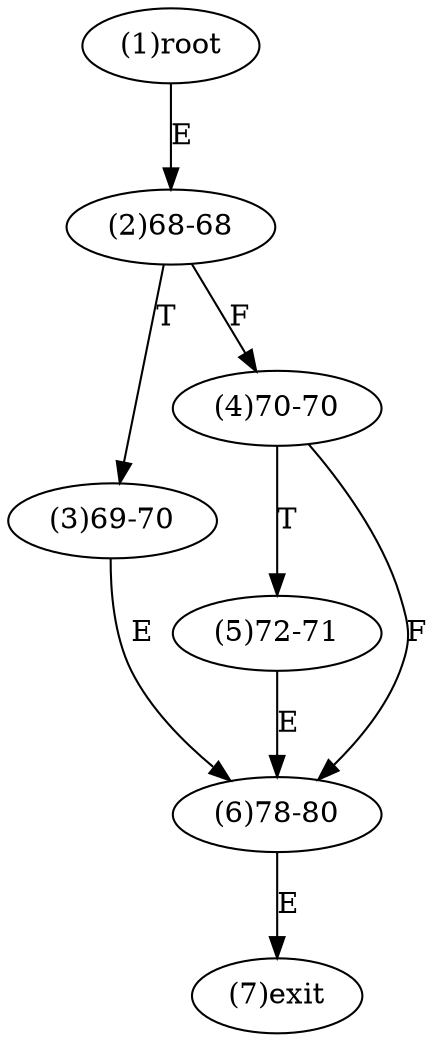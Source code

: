 digraph "" { 
1[ label="(1)root"];
2[ label="(2)68-68"];
3[ label="(3)69-70"];
4[ label="(4)70-70"];
5[ label="(5)72-71"];
6[ label="(6)78-80"];
7[ label="(7)exit"];
1->2[ label="E"];
2->4[ label="F"];
2->3[ label="T"];
3->6[ label="E"];
4->6[ label="F"];
4->5[ label="T"];
5->6[ label="E"];
6->7[ label="E"];
}